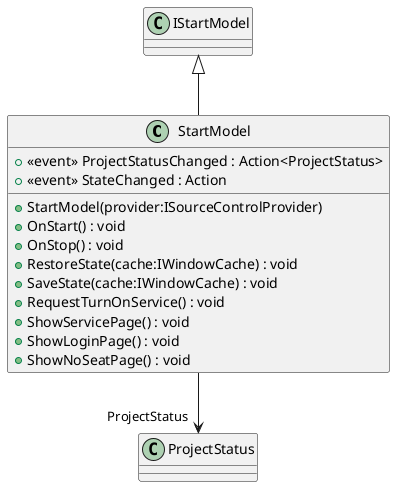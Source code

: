 @startuml
class StartModel {
    +  <<event>> ProjectStatusChanged : Action<ProjectStatus> 
    +  <<event>> StateChanged : Action 
    + StartModel(provider:ISourceControlProvider)
    + OnStart() : void
    + OnStop() : void
    + RestoreState(cache:IWindowCache) : void
    + SaveState(cache:IWindowCache) : void
    + RequestTurnOnService() : void
    + ShowServicePage() : void
    + ShowLoginPage() : void
    + ShowNoSeatPage() : void
}
IStartModel <|-- StartModel
StartModel --> "ProjectStatus" ProjectStatus
@enduml
